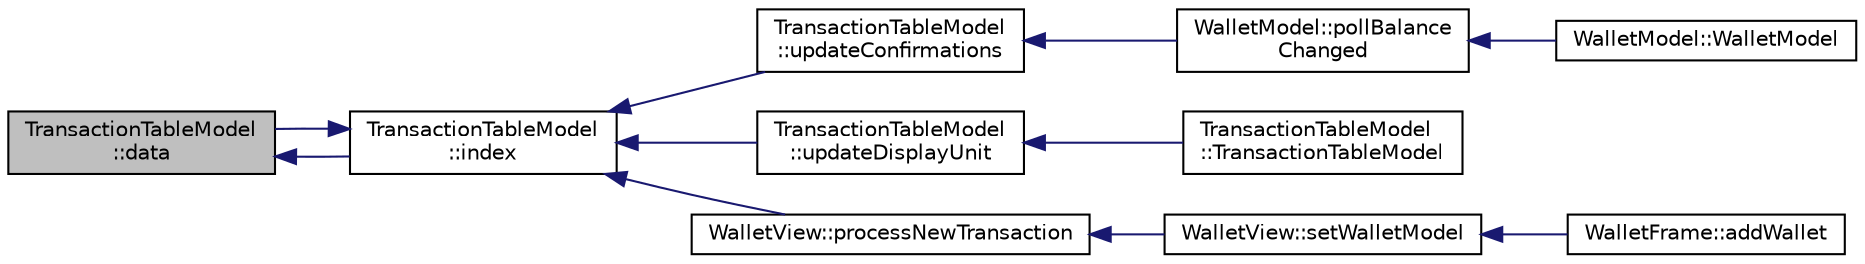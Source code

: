 digraph "TransactionTableModel::data"
{
  edge [fontname="Helvetica",fontsize="10",labelfontname="Helvetica",labelfontsize="10"];
  node [fontname="Helvetica",fontsize="10",shape=record];
  rankdir="LR";
  Node169 [label="TransactionTableModel\l::data",height=0.2,width=0.4,color="black", fillcolor="grey75", style="filled", fontcolor="black"];
  Node169 -> Node170 [dir="back",color="midnightblue",fontsize="10",style="solid",fontname="Helvetica"];
  Node170 [label="TransactionTableModel\l::index",height=0.2,width=0.4,color="black", fillcolor="white", style="filled",URL="$class_transaction_table_model.html#af3a9a49314f80268a77a704f7f028905"];
  Node170 -> Node171 [dir="back",color="midnightblue",fontsize="10",style="solid",fontname="Helvetica"];
  Node171 [label="TransactionTableModel\l::updateConfirmations",height=0.2,width=0.4,color="black", fillcolor="white", style="filled",URL="$class_transaction_table_model.html#a5899d9eda6465bfb16d2846b6459567e"];
  Node171 -> Node172 [dir="back",color="midnightblue",fontsize="10",style="solid",fontname="Helvetica"];
  Node172 [label="WalletModel::pollBalance\lChanged",height=0.2,width=0.4,color="black", fillcolor="white", style="filled",URL="$class_wallet_model.html#a51469b2d95cfd4bc0a14ee456fca7b95"];
  Node172 -> Node173 [dir="back",color="midnightblue",fontsize="10",style="solid",fontname="Helvetica"];
  Node173 [label="WalletModel::WalletModel",height=0.2,width=0.4,color="black", fillcolor="white", style="filled",URL="$class_wallet_model.html#af50d9654d2f20e4e4f0789dcb64ad6b1"];
  Node170 -> Node169 [dir="back",color="midnightblue",fontsize="10",style="solid",fontname="Helvetica"];
  Node170 -> Node174 [dir="back",color="midnightblue",fontsize="10",style="solid",fontname="Helvetica"];
  Node174 [label="TransactionTableModel\l::updateDisplayUnit",height=0.2,width=0.4,color="black", fillcolor="white", style="filled",URL="$class_transaction_table_model.html#a8b73ff7d72ec2dd69790bc61bbe8575e"];
  Node174 -> Node175 [dir="back",color="midnightblue",fontsize="10",style="solid",fontname="Helvetica"];
  Node175 [label="TransactionTableModel\l::TransactionTableModel",height=0.2,width=0.4,color="black", fillcolor="white", style="filled",URL="$class_transaction_table_model.html#a6c10b7cab9804eee6df9e049a978dc62"];
  Node170 -> Node176 [dir="back",color="midnightblue",fontsize="10",style="solid",fontname="Helvetica"];
  Node176 [label="WalletView::processNewTransaction",height=0.2,width=0.4,color="black", fillcolor="white", style="filled",URL="$class_wallet_view.html#addde7d2260658ee06f47f9c095a8cb2a",tooltip="Show incoming transaction notification for new transactions. "];
  Node176 -> Node177 [dir="back",color="midnightblue",fontsize="10",style="solid",fontname="Helvetica"];
  Node177 [label="WalletView::setWalletModel",height=0.2,width=0.4,color="black", fillcolor="white", style="filled",URL="$class_wallet_view.html#a0a37ff693a4f9c1e5ddc23f9cd3913be",tooltip="Set the wallet model. "];
  Node177 -> Node178 [dir="back",color="midnightblue",fontsize="10",style="solid",fontname="Helvetica"];
  Node178 [label="WalletFrame::addWallet",height=0.2,width=0.4,color="black", fillcolor="white", style="filled",URL="$class_wallet_frame.html#aa199c3f27654199d84c365cf86167d86"];
}
